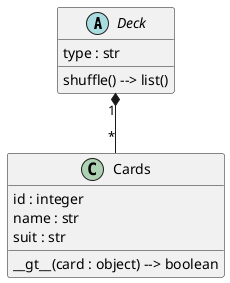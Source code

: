 @@startuml

abstract class Deck {
    type : str
    shuffle() --> list()
}

class Cards {
    id : integer 
    name : str
    suit : str
    __gt__(card : object) --> boolean
}

Deck "1" *--  "*" Cards

@@enduml